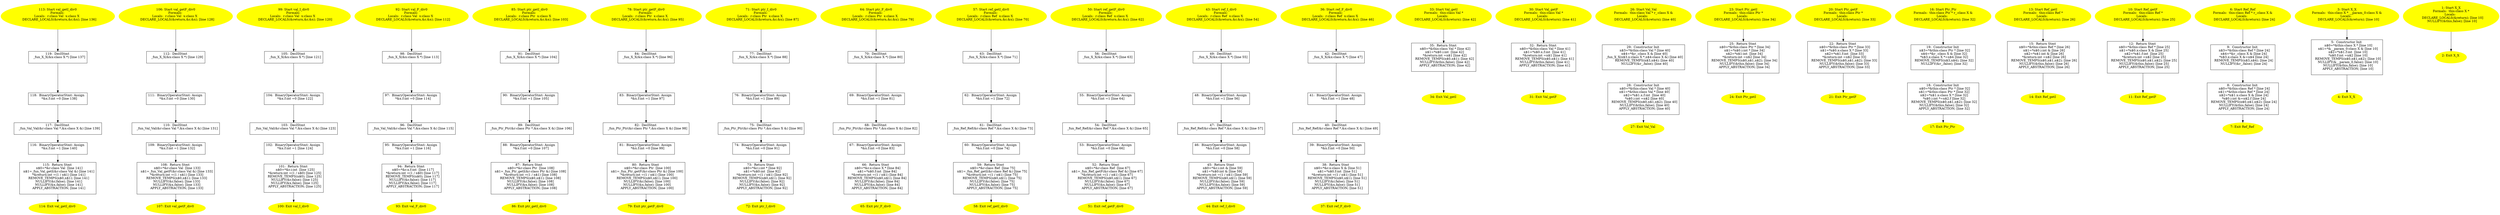 digraph iCFG {
119 [label="119:  DeclStmt \n   _fun_X_X(&x:class X *) [line 137]\n " shape="box"]
	

	 119 -> 118 ;
118 [label="118:  BinaryOperatorStmt: Assign \n   *&x.f:int =0 [line 138]\n " shape="box"]
	

	 118 -> 117 ;
117 [label="117:  DeclStmt \n   _fun_Val_Val(&r:class Val *,&x:class X &) [line 139]\n " shape="box"]
	

	 117 -> 116 ;
116 [label="116:  BinaryOperatorStmt: Assign \n   *&x.f:int =1 [line 140]\n " shape="box"]
	

	 116 -> 115 ;
115 [label="115:  Return Stmt \n   n$0=*&r:class Val  [line 141]\n  n$1=_fun_Val_getI(&r:class Val &) [line 141]\n  *&return:int =(1 / n$1) [line 141]\n  REMOVE_TEMPS(n$0,n$1); [line 141]\n  NULLIFY(&r,false); [line 141]\n  NULLIFY(&x,false); [line 141]\n  APPLY_ABSTRACTION; [line 141]\n " shape="box"]
	

	 115 -> 114 ;
114 [label="114: Exit val_getI_div0 \n  " color=yellow style=filled]
	

113 [label="113: Start val_getI_div0\nFormals: \nLocals:  r:class Val  x:class X  \n   DECLARE_LOCALS(&return,&r,&x); [line 136]\n " color=yellow style=filled]
	

	 113 -> 119 ;
112 [label="112:  DeclStmt \n   _fun_X_X(&x:class X *) [line 129]\n " shape="box"]
	

	 112 -> 111 ;
111 [label="111:  BinaryOperatorStmt: Assign \n   *&x.f:int =0 [line 130]\n " shape="box"]
	

	 111 -> 110 ;
110 [label="110:  DeclStmt \n   _fun_Val_Val(&r:class Val *,&x:class X &) [line 131]\n " shape="box"]
	

	 110 -> 109 ;
109 [label="109:  BinaryOperatorStmt: Assign \n   *&x.f:int =1 [line 132]\n " shape="box"]
	

	 109 -> 108 ;
108 [label="108:  Return Stmt \n   n$0=*&r:class Val  [line 133]\n  n$1=_fun_Val_getF(&r:class Val &) [line 133]\n  *&return:int =(1 / n$1) [line 133]\n  REMOVE_TEMPS(n$0,n$1); [line 133]\n  NULLIFY(&r,false); [line 133]\n  NULLIFY(&x,false); [line 133]\n  APPLY_ABSTRACTION; [line 133]\n " shape="box"]
	

	 108 -> 107 ;
107 [label="107: Exit val_getF_div0 \n  " color=yellow style=filled]
	

106 [label="106: Start val_getF_div0\nFormals: \nLocals:  r:class Val  x:class X  \n   DECLARE_LOCALS(&return,&r,&x); [line 128]\n " color=yellow style=filled]
	

	 106 -> 112 ;
105 [label="105:  DeclStmt \n   _fun_X_X(&x:class X *) [line 121]\n " shape="box"]
	

	 105 -> 104 ;
104 [label="104:  BinaryOperatorStmt: Assign \n   *&x.f:int =0 [line 122]\n " shape="box"]
	

	 104 -> 103 ;
103 [label="103:  DeclStmt \n   _fun_Val_Val(&r:class Val *,&x:class X &) [line 123]\n " shape="box"]
	

	 103 -> 102 ;
102 [label="102:  BinaryOperatorStmt: Assign \n   *&x.f:int =1 [line 124]\n " shape="box"]
	

	 102 -> 101 ;
101 [label="101:  Return Stmt \n   n$0=*&r.i:int  [line 125]\n  *&return:int =(1 / n$0) [line 125]\n  REMOVE_TEMPS(n$0); [line 125]\n  NULLIFY(&r,false); [line 125]\n  NULLIFY(&x,false); [line 125]\n  APPLY_ABSTRACTION; [line 125]\n " shape="box"]
	

	 101 -> 100 ;
100 [label="100: Exit val_I_div0 \n  " color=yellow style=filled]
	

99 [label="99: Start val_I_div0\nFormals: \nLocals:  r:class Val  x:class X  \n   DECLARE_LOCALS(&return,&r,&x); [line 120]\n " color=yellow style=filled]
	

	 99 -> 105 ;
98 [label="98:  DeclStmt \n   _fun_X_X(&x:class X *) [line 113]\n " shape="box"]
	

	 98 -> 97 ;
97 [label="97:  BinaryOperatorStmt: Assign \n   *&x.f:int =0 [line 114]\n " shape="box"]
	

	 97 -> 96 ;
96 [label="96:  DeclStmt \n   _fun_Val_Val(&r:class Val *,&x:class X &) [line 115]\n " shape="box"]
	

	 96 -> 95 ;
95 [label="95:  BinaryOperatorStmt: Assign \n   *&x.f:int =1 [line 116]\n " shape="box"]
	

	 95 -> 94 ;
94 [label="94:  Return Stmt \n   n$0=*&r.x.f:int  [line 117]\n  *&return:int =(1 / n$0) [line 117]\n  REMOVE_TEMPS(n$0); [line 117]\n  NULLIFY(&r,false); [line 117]\n  NULLIFY(&x,false); [line 117]\n  APPLY_ABSTRACTION; [line 117]\n " shape="box"]
	

	 94 -> 93 ;
93 [label="93: Exit val_F_div0 \n  " color=yellow style=filled]
	

92 [label="92: Start val_F_div0\nFormals: \nLocals:  r:class Val  x:class X  \n   DECLARE_LOCALS(&return,&r,&x); [line 112]\n " color=yellow style=filled]
	

	 92 -> 98 ;
91 [label="91:  DeclStmt \n   _fun_X_X(&x:class X *) [line 104]\n " shape="box"]
	

	 91 -> 90 ;
90 [label="90:  BinaryOperatorStmt: Assign \n   *&x.f:int =1 [line 105]\n " shape="box"]
	

	 90 -> 89 ;
89 [label="89:  DeclStmt \n   _fun_Ptr_Ptr(&r:class Ptr *,&x:class X &) [line 106]\n " shape="box"]
	

	 89 -> 88 ;
88 [label="88:  BinaryOperatorStmt: Assign \n   *&x.f:int =0 [line 107]\n " shape="box"]
	

	 88 -> 87 ;
87 [label="87:  Return Stmt \n   n$0=*&r:class Ptr  [line 108]\n  n$1=_fun_Ptr_getI(&r:class Ptr &) [line 108]\n  *&return:int =(1 / n$1) [line 108]\n  REMOVE_TEMPS(n$0,n$1); [line 108]\n  NULLIFY(&r,false); [line 108]\n  NULLIFY(&x,false); [line 108]\n  APPLY_ABSTRACTION; [line 108]\n " shape="box"]
	

	 87 -> 86 ;
86 [label="86: Exit ptr_getI_div0 \n  " color=yellow style=filled]
	

85 [label="85: Start ptr_getI_div0\nFormals: \nLocals:  r:class Ptr  x:class X  \n   DECLARE_LOCALS(&return,&r,&x); [line 103]\n " color=yellow style=filled]
	

	 85 -> 91 ;
84 [label="84:  DeclStmt \n   _fun_X_X(&x:class X *) [line 96]\n " shape="box"]
	

	 84 -> 83 ;
83 [label="83:  BinaryOperatorStmt: Assign \n   *&x.f:int =1 [line 97]\n " shape="box"]
	

	 83 -> 82 ;
82 [label="82:  DeclStmt \n   _fun_Ptr_Ptr(&r:class Ptr *,&x:class X &) [line 98]\n " shape="box"]
	

	 82 -> 81 ;
81 [label="81:  BinaryOperatorStmt: Assign \n   *&x.f:int =0 [line 99]\n " shape="box"]
	

	 81 -> 80 ;
80 [label="80:  Return Stmt \n   n$0=*&r:class Ptr  [line 100]\n  n$1=_fun_Ptr_getF(&r:class Ptr &) [line 100]\n  *&return:int =(1 / n$1) [line 100]\n  REMOVE_TEMPS(n$0,n$1); [line 100]\n  NULLIFY(&r,false); [line 100]\n  NULLIFY(&x,false); [line 100]\n  APPLY_ABSTRACTION; [line 100]\n " shape="box"]
	

	 80 -> 79 ;
79 [label="79: Exit ptr_getF_div0 \n  " color=yellow style=filled]
	

78 [label="78: Start ptr_getF_div0\nFormals: \nLocals:  r:class Ptr  x:class X  \n   DECLARE_LOCALS(&return,&r,&x); [line 95]\n " color=yellow style=filled]
	

	 78 -> 84 ;
77 [label="77:  DeclStmt \n   _fun_X_X(&x:class X *) [line 88]\n " shape="box"]
	

	 77 -> 76 ;
76 [label="76:  BinaryOperatorStmt: Assign \n   *&x.f:int =1 [line 89]\n " shape="box"]
	

	 76 -> 75 ;
75 [label="75:  DeclStmt \n   _fun_Ptr_Ptr(&r:class Ptr *,&x:class X &) [line 90]\n " shape="box"]
	

	 75 -> 74 ;
74 [label="74:  BinaryOperatorStmt: Assign \n   *&x.f:int =0 [line 91]\n " shape="box"]
	

	 74 -> 73 ;
73 [label="73:  Return Stmt \n   n$0=*&r.i:int * [line 92]\n  n$1=*n$0:int  [line 92]\n  *&return:int =(1 / n$1) [line 92]\n  REMOVE_TEMPS(n$0,n$1); [line 92]\n  NULLIFY(&r,false); [line 92]\n  NULLIFY(&x,false); [line 92]\n  APPLY_ABSTRACTION; [line 92]\n " shape="box"]
	

	 73 -> 72 ;
72 [label="72: Exit ptr_I_div0 \n  " color=yellow style=filled]
	

71 [label="71: Start ptr_I_div0\nFormals: \nLocals:  r:class Ptr  x:class X  \n   DECLARE_LOCALS(&return,&r,&x); [line 87]\n " color=yellow style=filled]
	

	 71 -> 77 ;
70 [label="70:  DeclStmt \n   _fun_X_X(&x:class X *) [line 80]\n " shape="box"]
	

	 70 -> 69 ;
69 [label="69:  BinaryOperatorStmt: Assign \n   *&x.f:int =1 [line 81]\n " shape="box"]
	

	 69 -> 68 ;
68 [label="68:  DeclStmt \n   _fun_Ptr_Ptr(&r:class Ptr *,&x:class X &) [line 82]\n " shape="box"]
	

	 68 -> 67 ;
67 [label="67:  BinaryOperatorStmt: Assign \n   *&x.f:int =0 [line 83]\n " shape="box"]
	

	 67 -> 66 ;
66 [label="66:  Return Stmt \n   n$0=*&r.x:class X * [line 84]\n  n$1=*n$0.f:int  [line 84]\n  *&return:int =(1 / n$1) [line 84]\n  REMOVE_TEMPS(n$0,n$1); [line 84]\n  NULLIFY(&r,false); [line 84]\n  NULLIFY(&x,false); [line 84]\n  APPLY_ABSTRACTION; [line 84]\n " shape="box"]
	

	 66 -> 65 ;
65 [label="65: Exit ptr_F_div0 \n  " color=yellow style=filled]
	

64 [label="64: Start ptr_F_div0\nFormals: \nLocals:  r:class Ptr  x:class X  \n   DECLARE_LOCALS(&return,&r,&x); [line 79]\n " color=yellow style=filled]
	

	 64 -> 70 ;
63 [label="63:  DeclStmt \n   _fun_X_X(&x:class X *) [line 71]\n " shape="box"]
	

	 63 -> 62 ;
62 [label="62:  BinaryOperatorStmt: Assign \n   *&x.f:int =1 [line 72]\n " shape="box"]
	

	 62 -> 61 ;
61 [label="61:  DeclStmt \n   _fun_Ref_Ref(&r:class Ref *,&x:class X &) [line 73]\n " shape="box"]
	

	 61 -> 60 ;
60 [label="60:  BinaryOperatorStmt: Assign \n   *&x.f:int =0 [line 74]\n " shape="box"]
	

	 60 -> 59 ;
59 [label="59:  Return Stmt \n   n$0=*&r:class Ref  [line 75]\n  n$1=_fun_Ref_getI(&r:class Ref &) [line 75]\n  *&return:int =(1 / n$1) [line 75]\n  REMOVE_TEMPS(n$0,n$1); [line 75]\n  NULLIFY(&r,false); [line 75]\n  NULLIFY(&x,false); [line 75]\n  APPLY_ABSTRACTION; [line 75]\n " shape="box"]
	

	 59 -> 58 ;
58 [label="58: Exit ref_getI_div0 \n  " color=yellow style=filled]
	

57 [label="57: Start ref_getI_div0\nFormals: \nLocals:  r:class Ref  x:class X  \n   DECLARE_LOCALS(&return,&r,&x); [line 70]\n " color=yellow style=filled]
	

	 57 -> 63 ;
56 [label="56:  DeclStmt \n   _fun_X_X(&x:class X *) [line 63]\n " shape="box"]
	

	 56 -> 55 ;
55 [label="55:  BinaryOperatorStmt: Assign \n   *&x.f:int =1 [line 64]\n " shape="box"]
	

	 55 -> 54 ;
54 [label="54:  DeclStmt \n   _fun_Ref_Ref(&r:class Ref *,&x:class X &) [line 65]\n " shape="box"]
	

	 54 -> 53 ;
53 [label="53:  BinaryOperatorStmt: Assign \n   *&x.f:int =0 [line 66]\n " shape="box"]
	

	 53 -> 52 ;
52 [label="52:  Return Stmt \n   n$0=*&r:class Ref  [line 67]\n  n$1=_fun_Ref_getF(&r:class Ref &) [line 67]\n  *&return:int =(1 / n$1) [line 67]\n  REMOVE_TEMPS(n$0,n$1); [line 67]\n  NULLIFY(&r,false); [line 67]\n  NULLIFY(&x,false); [line 67]\n  APPLY_ABSTRACTION; [line 67]\n " shape="box"]
	

	 52 -> 51 ;
51 [label="51: Exit ref_getF_div0 \n  " color=yellow style=filled]
	

50 [label="50: Start ref_getF_div0\nFormals: \nLocals:  r:class Ref  x:class X  \n   DECLARE_LOCALS(&return,&r,&x); [line 62]\n " color=yellow style=filled]
	

	 50 -> 56 ;
49 [label="49:  DeclStmt \n   _fun_X_X(&x:class X *) [line 55]\n " shape="box"]
	

	 49 -> 48 ;
48 [label="48:  BinaryOperatorStmt: Assign \n   *&x.f:int =1 [line 56]\n " shape="box"]
	

	 48 -> 47 ;
47 [label="47:  DeclStmt \n   _fun_Ref_Ref(&r:class Ref *,&x:class X &) [line 57]\n " shape="box"]
	

	 47 -> 46 ;
46 [label="46:  BinaryOperatorStmt: Assign \n   *&x.f:int =0 [line 58]\n " shape="box"]
	

	 46 -> 45 ;
45 [label="45:  Return Stmt \n   n$0=*&r.i:int & [line 59]\n  n$1=*n$0:int & [line 59]\n  *&return:int =(1 / n$1) [line 59]\n  REMOVE_TEMPS(n$0,n$1); [line 59]\n  NULLIFY(&r,false); [line 59]\n  NULLIFY(&x,false); [line 59]\n  APPLY_ABSTRACTION; [line 59]\n " shape="box"]
	

	 45 -> 44 ;
44 [label="44: Exit ref_I_div0 \n  " color=yellow style=filled]
	

43 [label="43: Start ref_I_div0\nFormals: \nLocals:  r:class Ref  x:class X  \n   DECLARE_LOCALS(&return,&r,&x); [line 54]\n " color=yellow style=filled]
	

	 43 -> 49 ;
42 [label="42:  DeclStmt \n   _fun_X_X(&x:class X *) [line 47]\n " shape="box"]
	

	 42 -> 41 ;
41 [label="41:  BinaryOperatorStmt: Assign \n   *&x.f:int =1 [line 48]\n " shape="box"]
	

	 41 -> 40 ;
40 [label="40:  DeclStmt \n   _fun_Ref_Ref(&r:class Ref *,&x:class X &) [line 49]\n " shape="box"]
	

	 40 -> 39 ;
39 [label="39:  BinaryOperatorStmt: Assign \n   *&x.f:int =0 [line 50]\n " shape="box"]
	

	 39 -> 38 ;
38 [label="38:  Return Stmt \n   n$0=*&r.x:class X & [line 51]\n  n$1=*n$0.f:int  [line 51]\n  *&return:int =(1 / n$1) [line 51]\n  REMOVE_TEMPS(n$0,n$1); [line 51]\n  NULLIFY(&r,false); [line 51]\n  NULLIFY(&x,false); [line 51]\n  APPLY_ABSTRACTION; [line 51]\n " shape="box"]
	

	 38 -> 37 ;
37 [label="37: Exit ref_F_div0 \n  " color=yellow style=filled]
	

36 [label="36: Start ref_F_div0\nFormals: \nLocals:  r:class Ref  x:class X  \n   DECLARE_LOCALS(&return,&r,&x); [line 46]\n " color=yellow style=filled]
	

	 36 -> 42 ;
35 [label="35:  Return Stmt \n   n$0=*&this:class Val * [line 42]\n  n$1=*n$0.i:int  [line 42]\n  *&return:int =n$1 [line 42]\n  REMOVE_TEMPS(n$0,n$1); [line 42]\n  NULLIFY(&this,false); [line 42]\n  APPLY_ABSTRACTION; [line 42]\n " shape="box"]
	

	 35 -> 34 ;
34 [label="34: Exit Val_getI \n  " color=yellow style=filled]
	

33 [label="33: Start Val_getI\nFormals:  this:class Val *\nLocals:  \n   DECLARE_LOCALS(&return); [line 42]\n " color=yellow style=filled]
	

	 33 -> 35 ;
32 [label="32:  Return Stmt \n   n$0=*&this:class Val * [line 41]\n  n$1=*n$0.x.f:int  [line 41]\n  *&return:int =n$1 [line 41]\n  REMOVE_TEMPS(n$0,n$1); [line 41]\n  NULLIFY(&this,false); [line 41]\n  APPLY_ABSTRACTION; [line 41]\n " shape="box"]
	

	 32 -> 31 ;
31 [label="31: Exit Val_getF \n  " color=yellow style=filled]
	

30 [label="30: Start Val_getF\nFormals:  this:class Val *\nLocals:  \n   DECLARE_LOCALS(&return); [line 41]\n " color=yellow style=filled]
	

	 30 -> 32 ;
29 [label="29:  Constructor Init \n   n$3=*&this:class Val * [line 40]\n  n$4=*&r_:class X & [line 40]\n  _fun_X_X(n$3.x:class X *,n$4:class X &) [line 40]\n  REMOVE_TEMPS(n$3,n$4); [line 40]\n  NULLIFY(&r_,false); [line 40]\n " shape="box"]
	

	 29 -> 28 ;
28 [label="28:  Constructor Init \n   n$0=*&this:class Val * [line 40]\n  n$1=*&this:class Val * [line 40]\n  n$2=*n$1.x.f:int  [line 40]\n  *n$0.i:int =n$2 [line 40]\n  REMOVE_TEMPS(n$0,n$1,n$2); [line 40]\n  NULLIFY(&this,false); [line 40]\n  APPLY_ABSTRACTION; [line 40]\n " shape="box"]
	

	 28 -> 27 ;
27 [label="27: Exit Val_Val \n  " color=yellow style=filled]
	

26 [label="26: Start Val_Val\nFormals:  this:class Val * r_:class X &\nLocals:  \n   DECLARE_LOCALS(&return); [line 40]\n " color=yellow style=filled]
	

	 26 -> 29 ;
25 [label="25:  Return Stmt \n   n$0=*&this:class Ptr * [line 34]\n  n$1=*n$0.i:int * [line 34]\n  n$2=*n$1:int  [line 34]\n  *&return:int =n$2 [line 34]\n  REMOVE_TEMPS(n$0,n$1,n$2); [line 34]\n  NULLIFY(&this,false); [line 34]\n  APPLY_ABSTRACTION; [line 34]\n " shape="box"]
	

	 25 -> 24 ;
24 [label="24: Exit Ptr_getI \n  " color=yellow style=filled]
	

23 [label="23: Start Ptr_getI\nFormals:  this:class Ptr *\nLocals:  \n   DECLARE_LOCALS(&return); [line 34]\n " color=yellow style=filled]
	

	 23 -> 25 ;
22 [label="22:  Return Stmt \n   n$0=*&this:class Ptr * [line 33]\n  n$1=*n$0.x:class X * [line 33]\n  n$2=*n$1.f:int  [line 33]\n  *&return:int =n$2 [line 33]\n  REMOVE_TEMPS(n$0,n$1,n$2); [line 33]\n  NULLIFY(&this,false); [line 33]\n  APPLY_ABSTRACTION; [line 33]\n " shape="box"]
	

	 22 -> 21 ;
21 [label="21: Exit Ptr_getF \n  " color=yellow style=filled]
	

20 [label="20: Start Ptr_getF\nFormals:  this:class Ptr *\nLocals:  \n   DECLARE_LOCALS(&return); [line 33]\n " color=yellow style=filled]
	

	 20 -> 22 ;
19 [label="19:  Constructor Init \n   n$3=*&this:class Ptr * [line 32]\n  n$4=*&r_:class X & [line 32]\n  *n$3.x:class X *=n$4 [line 32]\n  REMOVE_TEMPS(n$3,n$4); [line 32]\n  NULLIFY(&r_,false); [line 32]\n " shape="box"]
	

	 19 -> 18 ;
18 [label="18:  Constructor Init \n   n$0=*&this:class Ptr * [line 32]\n  n$1=*&this:class Ptr * [line 32]\n  n$2=*n$1.x:class X * [line 32]\n  *n$0.i:int *=n$2.f [line 32]\n  REMOVE_TEMPS(n$0,n$1,n$2); [line 32]\n  NULLIFY(&this,false); [line 32]\n  APPLY_ABSTRACTION; [line 32]\n " shape="box"]
	

	 18 -> 17 ;
17 [label="17: Exit Ptr_Ptr \n  " color=yellow style=filled]
	

16 [label="16: Start Ptr_Ptr\nFormals:  this:class Ptr * r_:class X &\nLocals:  \n   DECLARE_LOCALS(&return); [line 32]\n " color=yellow style=filled]
	

	 16 -> 19 ;
15 [label="15:  Return Stmt \n   n$0=*&this:class Ref * [line 26]\n  n$1=*n$0.i:int & [line 26]\n  n$2=*n$1:int & [line 26]\n  *&return:int =n$2 [line 26]\n  REMOVE_TEMPS(n$0,n$1,n$2); [line 26]\n  NULLIFY(&this,false); [line 26]\n  APPLY_ABSTRACTION; [line 26]\n " shape="box"]
	

	 15 -> 14 ;
14 [label="14: Exit Ref_getI \n  " color=yellow style=filled]
	

13 [label="13: Start Ref_getI\nFormals:  this:class Ref *\nLocals:  \n   DECLARE_LOCALS(&return); [line 26]\n " color=yellow style=filled]
	

	 13 -> 15 ;
12 [label="12:  Return Stmt \n   n$0=*&this:class Ref * [line 25]\n  n$1=*n$0.x:class X & [line 25]\n  n$2=*n$1.f:int  [line 25]\n  *&return:int =n$2 [line 25]\n  REMOVE_TEMPS(n$0,n$1,n$2); [line 25]\n  NULLIFY(&this,false); [line 25]\n  APPLY_ABSTRACTION; [line 25]\n " shape="box"]
	

	 12 -> 11 ;
11 [label="11: Exit Ref_getF \n  " color=yellow style=filled]
	

10 [label="10: Start Ref_getF\nFormals:  this:class Ref *\nLocals:  \n   DECLARE_LOCALS(&return); [line 25]\n " color=yellow style=filled]
	

	 10 -> 12 ;
9 [label="9:  Constructor Init \n   n$3=*&this:class Ref * [line 24]\n  n$4=*&r_:class X & [line 24]\n  *n$3.x:class X &=n$4 [line 24]\n  REMOVE_TEMPS(n$3,n$4); [line 24]\n  NULLIFY(&r_,false); [line 24]\n " shape="box"]
	

	 9 -> 8 ;
8 [label="8:  Constructor Init \n   n$0=*&this:class Ref * [line 24]\n  n$1=*&this:class Ref * [line 24]\n  n$2=*n$1.x:class X & [line 24]\n  *n$0.i:int &=n$2.f [line 24]\n  REMOVE_TEMPS(n$0,n$1,n$2); [line 24]\n  NULLIFY(&this,false); [line 24]\n  APPLY_ABSTRACTION; [line 24]\n " shape="box"]
	

	 8 -> 7 ;
7 [label="7: Exit Ref_Ref \n  " color=yellow style=filled]
	

6 [label="6: Start Ref_Ref\nFormals:  this:class Ref * r_:class X &\nLocals:  \n   DECLARE_LOCALS(&return); [line 24]\n " color=yellow style=filled]
	

	 6 -> 9 ;
5 [label="5:  Constructor Init \n   n$0=*&this:class X * [line 10]\n  n$1=*&__param_0:class X & [line 10]\n  n$2=*n$1.f:int  [line 10]\n  *n$0.f:int =n$2 [line 10]\n  REMOVE_TEMPS(n$0,n$1,n$2); [line 10]\n  NULLIFY(&__param_0,false); [line 10]\n  NULLIFY(&this,false); [line 10]\n  APPLY_ABSTRACTION; [line 10]\n " shape="box"]
	

	 5 -> 4 ;
4 [label="4: Exit X_X \n  " color=yellow style=filled]
	

3 [label="3: Start X_X\nFormals:  this:class X * __param_0:class X &\nLocals:  \n   DECLARE_LOCALS(&return); [line 10]\n " color=yellow style=filled]
	

	 3 -> 5 ;
2 [label="2: Exit X_X \n  " color=yellow style=filled]
	

1 [label="1: Start X_X\nFormals:  this:class X *\nLocals:  \n   DECLARE_LOCALS(&return); [line 10]\n  NULLIFY(&this,false); [line 10]\n " color=yellow style=filled]
	

	 1 -> 2 ;
}
